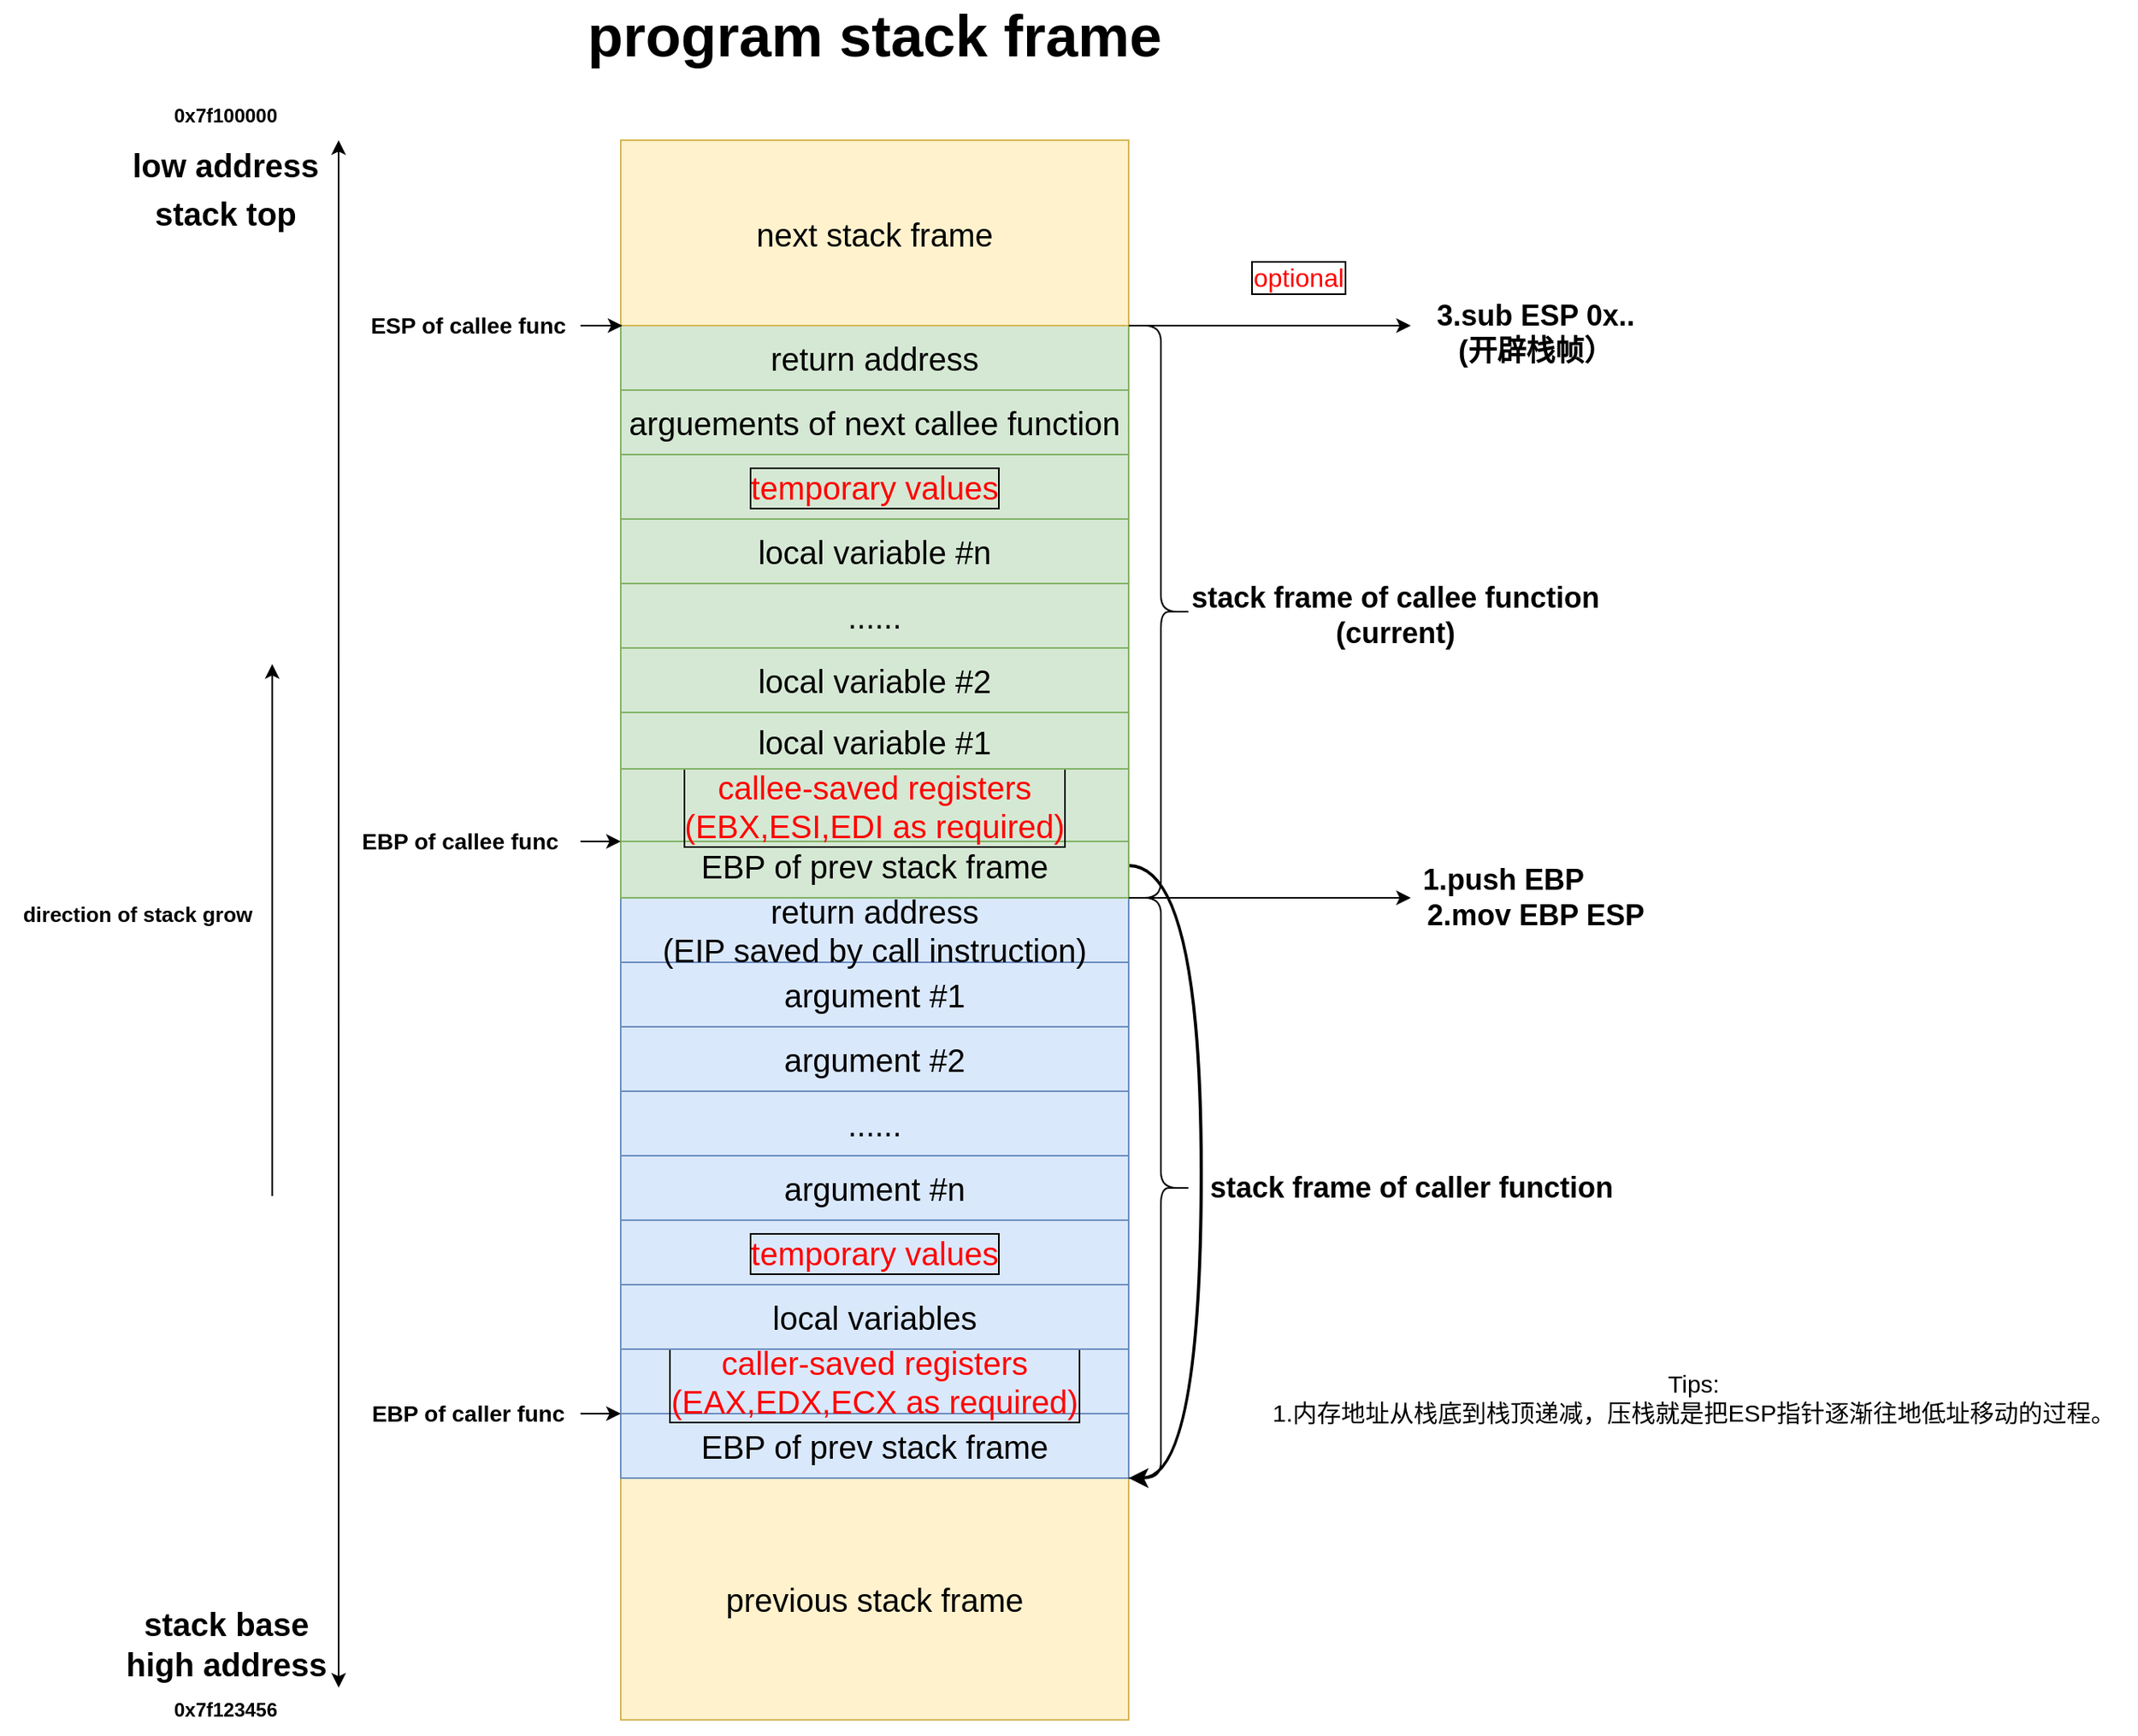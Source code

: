 <mxfile version="21.1.2" type="device">
  <diagram name="第 1 页" id="jYWZ5ftCczSTegx1JLaN">
    <mxGraphModel dx="2161" dy="857" grid="1" gridSize="10" guides="1" tooltips="1" connect="1" arrows="1" fold="1" page="1" pageScale="1" pageWidth="827" pageHeight="1169" math="0" shadow="0">
      <root>
        <mxCell id="0" />
        <mxCell id="1" parent="0" />
        <mxCell id="HEFVOKQseZ3eii3YLV9b-1" value="program stack frame" style="text;html=1;strokeColor=none;fillColor=none;align=center;verticalAlign=middle;whiteSpace=wrap;rounded=0;fontSize=36;fontStyle=1" vertex="1" parent="1">
          <mxGeometry x="308.13" y="40" width="378.75" height="30" as="geometry" />
        </mxCell>
        <mxCell id="HEFVOKQseZ3eii3YLV9b-2" value="previous stack frame" style="rounded=0;whiteSpace=wrap;html=1;fontSize=20;fillColor=#fff2cc;strokeColor=#d6b656;" vertex="1" parent="1">
          <mxGeometry x="340" y="950" width="315" height="150" as="geometry" />
        </mxCell>
        <mxCell id="HEFVOKQseZ3eii3YLV9b-3" value="" style="endArrow=classic;startArrow=classic;html=1;rounded=0;exitX=0.967;exitY=0.875;exitDx=0;exitDy=0;exitPerimeter=0;" edge="1" parent="1" source="HEFVOKQseZ3eii3YLV9b-6">
          <mxGeometry width="50" height="50" relative="1" as="geometry">
            <mxPoint x="165" y="1062" as="sourcePoint" />
            <mxPoint x="165" y="120" as="targetPoint" />
          </mxGeometry>
        </mxCell>
        <mxCell id="HEFVOKQseZ3eii3YLV9b-4" value="low address" style="text;html=1;strokeColor=none;fillColor=none;align=center;verticalAlign=middle;whiteSpace=wrap;rounded=0;fontSize=20;fontStyle=1" vertex="1" parent="1">
          <mxGeometry x="30" y="120" width="130" height="30" as="geometry" />
        </mxCell>
        <mxCell id="HEFVOKQseZ3eii3YLV9b-5" value="stack top" style="text;html=1;strokeColor=none;fillColor=none;align=center;verticalAlign=middle;whiteSpace=wrap;rounded=0;fontSize=20;fontStyle=1" vertex="1" parent="1">
          <mxGeometry x="45" y="150" width="100" height="30" as="geometry" />
        </mxCell>
        <mxCell id="HEFVOKQseZ3eii3YLV9b-6" value="high address" style="text;html=1;align=center;verticalAlign=middle;resizable=0;points=[];autosize=1;strokeColor=none;fillColor=none;fontSize=20;fontStyle=1" vertex="1" parent="1">
          <mxGeometry x="20" y="1045" width="150" height="40" as="geometry" />
        </mxCell>
        <mxCell id="HEFVOKQseZ3eii3YLV9b-7" value="stack base" style="text;html=1;align=center;verticalAlign=middle;resizable=0;points=[];autosize=1;strokeColor=none;fillColor=none;fontSize=20;fontStyle=1" vertex="1" parent="1">
          <mxGeometry x="30" y="1020" width="130" height="40" as="geometry" />
        </mxCell>
        <mxCell id="HEFVOKQseZ3eii3YLV9b-9" value="EBP of prev stack frame" style="rounded=0;whiteSpace=wrap;html=1;fontSize=20;fillColor=#dae8fc;strokeColor=#6c8ebf;" vertex="1" parent="1">
          <mxGeometry x="340" y="910" width="315" height="40" as="geometry" />
        </mxCell>
        <mxCell id="HEFVOKQseZ3eii3YLV9b-10" value="caller-saved registers&lt;br&gt;(EAX,EDX,ECX as required)" style="rounded=0;whiteSpace=wrap;html=1;fontSize=20;fillColor=#dae8fc;strokeColor=#6c8ebf;fontColor=#FF0000;labelBorderColor=default;" vertex="1" parent="1">
          <mxGeometry x="340" y="870" width="315" height="40" as="geometry" />
        </mxCell>
        <mxCell id="HEFVOKQseZ3eii3YLV9b-11" value="local variables" style="rounded=0;whiteSpace=wrap;html=1;fontSize=20;fillColor=#dae8fc;strokeColor=#6c8ebf;" vertex="1" parent="1">
          <mxGeometry x="340" y="830" width="315" height="40" as="geometry" />
        </mxCell>
        <mxCell id="HEFVOKQseZ3eii3YLV9b-12" value="&lt;font color=&quot;#ff0000&quot;&gt;temporary values&lt;/font&gt;" style="rounded=0;whiteSpace=wrap;html=1;fontSize=20;fillColor=#dae8fc;strokeColor=#6c8ebf;labelBorderColor=default;" vertex="1" parent="1">
          <mxGeometry x="340" y="790" width="315" height="40" as="geometry" />
        </mxCell>
        <mxCell id="HEFVOKQseZ3eii3YLV9b-13" value="argument #n" style="rounded=0;whiteSpace=wrap;html=1;fontSize=20;fillColor=#dae8fc;strokeColor=#6c8ebf;" vertex="1" parent="1">
          <mxGeometry x="340" y="750" width="315" height="40" as="geometry" />
        </mxCell>
        <mxCell id="HEFVOKQseZ3eii3YLV9b-16" value="......" style="rounded=0;whiteSpace=wrap;html=1;fontSize=20;fillColor=#dae8fc;strokeColor=#6c8ebf;" vertex="1" parent="1">
          <mxGeometry x="340" y="710" width="315" height="40" as="geometry" />
        </mxCell>
        <mxCell id="HEFVOKQseZ3eii3YLV9b-17" value="argument #2" style="rounded=0;whiteSpace=wrap;html=1;fontSize=20;fontStyle=0;fillColor=#dae8fc;strokeColor=#6c8ebf;" vertex="1" parent="1">
          <mxGeometry x="340" y="670" width="315" height="40" as="geometry" />
        </mxCell>
        <mxCell id="HEFVOKQseZ3eii3YLV9b-18" value="argument #1" style="rounded=0;whiteSpace=wrap;html=1;fontSize=20;fillColor=#dae8fc;strokeColor=#6c8ebf;" vertex="1" parent="1">
          <mxGeometry x="340" y="630" width="315" height="40" as="geometry" />
        </mxCell>
        <mxCell id="HEFVOKQseZ3eii3YLV9b-19" value="return address&lt;br&gt;(EIP saved by call instruction)" style="rounded=0;whiteSpace=wrap;html=1;fontSize=20;fillColor=#dae8fc;strokeColor=#6c8ebf;" vertex="1" parent="1">
          <mxGeometry x="340" y="590" width="315" height="40" as="geometry" />
        </mxCell>
        <mxCell id="HEFVOKQseZ3eii3YLV9b-20" value="0x7f123456" style="text;html=1;strokeColor=none;fillColor=none;align=center;verticalAlign=middle;whiteSpace=wrap;rounded=0;fontStyle=1" vertex="1" parent="1">
          <mxGeometry x="65" y="1079" width="60" height="30" as="geometry" />
        </mxCell>
        <mxCell id="HEFVOKQseZ3eii3YLV9b-22" value="0x7f100000" style="text;html=1;strokeColor=none;fillColor=none;align=center;verticalAlign=middle;whiteSpace=wrap;rounded=0;fontStyle=1" vertex="1" parent="1">
          <mxGeometry x="65" y="90" width="60" height="30" as="geometry" />
        </mxCell>
        <mxCell id="HEFVOKQseZ3eii3YLV9b-74" style="edgeStyle=orthogonalEdgeStyle;orthogonalLoop=1;jettySize=auto;html=1;entryX=1;entryY=1;entryDx=0;entryDy=0;strokeWidth=2;curved=1;" edge="1" parent="1" source="HEFVOKQseZ3eii3YLV9b-24" target="HEFVOKQseZ3eii3YLV9b-9">
          <mxGeometry relative="1" as="geometry">
            <mxPoint x="700" y="950" as="targetPoint" />
            <Array as="points">
              <mxPoint x="700" y="570" />
              <mxPoint x="700" y="950" />
            </Array>
          </mxGeometry>
        </mxCell>
        <mxCell id="HEFVOKQseZ3eii3YLV9b-24" value="EBP of prev stack frame" style="rounded=0;whiteSpace=wrap;html=1;fontSize=20;fillColor=#d5e8d4;strokeColor=#82b366;" vertex="1" parent="1">
          <mxGeometry x="340" y="550" width="315" height="40" as="geometry" />
        </mxCell>
        <mxCell id="HEFVOKQseZ3eii3YLV9b-25" value="&lt;font color=&quot;#ff0000&quot;&gt;callee-saved registers&lt;br&gt;(EBX,ESI,EDI as required)&lt;/font&gt;" style="rounded=0;whiteSpace=wrap;html=1;fontSize=20;fillColor=#d5e8d4;strokeColor=#82b366;labelBorderColor=default;" vertex="1" parent="1">
          <mxGeometry x="340" y="510" width="315" height="45" as="geometry" />
        </mxCell>
        <mxCell id="HEFVOKQseZ3eii3YLV9b-26" value="local variable #1" style="rounded=0;whiteSpace=wrap;html=1;fontSize=20;fillColor=#d5e8d4;strokeColor=#82b366;" vertex="1" parent="1">
          <mxGeometry x="340" y="475" width="315" height="35" as="geometry" />
        </mxCell>
        <mxCell id="HEFVOKQseZ3eii3YLV9b-27" value="local variable #2" style="rounded=0;whiteSpace=wrap;html=1;fontSize=20;fillColor=#d5e8d4;strokeColor=#82b366;" vertex="1" parent="1">
          <mxGeometry x="340" y="435" width="315" height="40" as="geometry" />
        </mxCell>
        <mxCell id="HEFVOKQseZ3eii3YLV9b-28" value="......" style="rounded=0;whiteSpace=wrap;html=1;fontSize=20;fillColor=#d5e8d4;strokeColor=#82b366;" vertex="1" parent="1">
          <mxGeometry x="340" y="395" width="315" height="40" as="geometry" />
        </mxCell>
        <mxCell id="HEFVOKQseZ3eii3YLV9b-29" value="local variable #n" style="rounded=0;whiteSpace=wrap;html=1;fontSize=20;fillColor=#d5e8d4;strokeColor=#82b366;" vertex="1" parent="1">
          <mxGeometry x="340" y="355" width="315" height="40" as="geometry" />
        </mxCell>
        <mxCell id="HEFVOKQseZ3eii3YLV9b-30" value="&lt;font color=&quot;#ff0000&quot;&gt;temporary values&lt;/font&gt;" style="rounded=0;whiteSpace=wrap;html=1;fontSize=20;fillColor=#d5e8d4;strokeColor=#82b366;labelBorderColor=default;" vertex="1" parent="1">
          <mxGeometry x="340" y="315" width="315" height="40" as="geometry" />
        </mxCell>
        <mxCell id="HEFVOKQseZ3eii3YLV9b-31" value="arguements of next callee function" style="rounded=0;whiteSpace=wrap;html=1;fontSize=20;fillColor=#d5e8d4;strokeColor=#82b366;" vertex="1" parent="1">
          <mxGeometry x="340" y="275" width="315" height="40" as="geometry" />
        </mxCell>
        <mxCell id="HEFVOKQseZ3eii3YLV9b-32" value="return address" style="rounded=0;whiteSpace=wrap;html=1;fontSize=20;fillColor=#d5e8d4;strokeColor=#82b366;" vertex="1" parent="1">
          <mxGeometry x="340" y="235" width="315" height="40" as="geometry" />
        </mxCell>
        <mxCell id="HEFVOKQseZ3eii3YLV9b-33" value="next stack frame" style="rounded=0;whiteSpace=wrap;html=1;fontSize=20;fillColor=#fff2cc;strokeColor=#d6b656;" vertex="1" parent="1">
          <mxGeometry x="340" y="120" width="315" height="115" as="geometry" />
        </mxCell>
        <mxCell id="HEFVOKQseZ3eii3YLV9b-34" value="" style="shape=curlyBracket;whiteSpace=wrap;html=1;rounded=1;flipH=1;labelPosition=right;verticalLabelPosition=middle;align=left;verticalAlign=middle;" vertex="1" parent="1">
          <mxGeometry x="655" y="590" width="40" height="360" as="geometry" />
        </mxCell>
        <mxCell id="HEFVOKQseZ3eii3YLV9b-35" value="stack frame of caller function" style="text;html=1;align=center;verticalAlign=middle;resizable=0;points=[];autosize=1;strokeColor=none;fillColor=none;fontSize=18;fontStyle=1" vertex="1" parent="1">
          <mxGeometry x="695" y="750" width="270" height="40" as="geometry" />
        </mxCell>
        <mxCell id="HEFVOKQseZ3eii3YLV9b-38" value="" style="shape=curlyBracket;whiteSpace=wrap;html=1;rounded=1;flipH=1;labelPosition=right;verticalLabelPosition=middle;align=left;verticalAlign=middle;strokeWidth=1;" vertex="1" parent="1">
          <mxGeometry x="655" y="235" width="40" height="355" as="geometry" />
        </mxCell>
        <mxCell id="HEFVOKQseZ3eii3YLV9b-39" value="stack frame of callee function&lt;br style=&quot;font-size: 18px;&quot;&gt;(current)" style="text;html=1;align=center;verticalAlign=middle;resizable=0;points=[];autosize=1;strokeColor=none;fillColor=none;fontSize=18;fontStyle=1" vertex="1" parent="1">
          <mxGeometry x="680" y="385" width="280" height="60" as="geometry" />
        </mxCell>
        <mxCell id="HEFVOKQseZ3eii3YLV9b-48" style="edgeStyle=orthogonalEdgeStyle;rounded=0;orthogonalLoop=1;jettySize=auto;html=1;" edge="1" parent="1" source="HEFVOKQseZ3eii3YLV9b-40">
          <mxGeometry relative="1" as="geometry">
            <mxPoint x="341" y="235" as="targetPoint" />
          </mxGeometry>
        </mxCell>
        <mxCell id="HEFVOKQseZ3eii3YLV9b-40" value="ESP of callee func" style="text;html=1;align=center;verticalAlign=middle;resizable=0;points=[];autosize=1;strokeColor=none;fillColor=none;fontSize=14;fontStyle=1" vertex="1" parent="1">
          <mxGeometry x="175" y="220" width="140" height="30" as="geometry" />
        </mxCell>
        <mxCell id="HEFVOKQseZ3eii3YLV9b-51" style="edgeStyle=orthogonalEdgeStyle;rounded=0;orthogonalLoop=1;jettySize=auto;html=1;" edge="1" parent="1" source="HEFVOKQseZ3eii3YLV9b-49">
          <mxGeometry relative="1" as="geometry">
            <mxPoint x="340" y="555.0" as="targetPoint" />
          </mxGeometry>
        </mxCell>
        <mxCell id="HEFVOKQseZ3eii3YLV9b-49" value="EBP of callee func" style="text;html=1;align=center;verticalAlign=middle;resizable=0;points=[];autosize=1;strokeColor=none;fillColor=none;fontSize=14;fontStyle=1" vertex="1" parent="1">
          <mxGeometry x="165" y="540" width="150" height="30" as="geometry" />
        </mxCell>
        <mxCell id="HEFVOKQseZ3eii3YLV9b-54" style="edgeStyle=orthogonalEdgeStyle;rounded=0;orthogonalLoop=1;jettySize=auto;html=1;" edge="1" parent="1" source="HEFVOKQseZ3eii3YLV9b-53">
          <mxGeometry relative="1" as="geometry">
            <mxPoint x="340" y="910" as="targetPoint" />
          </mxGeometry>
        </mxCell>
        <mxCell id="HEFVOKQseZ3eii3YLV9b-53" value="EBP of caller func" style="text;html=1;align=center;verticalAlign=middle;resizable=0;points=[];autosize=1;strokeColor=none;fillColor=none;fontSize=14;fontStyle=1" vertex="1" parent="1">
          <mxGeometry x="175" y="895" width="140" height="30" as="geometry" />
        </mxCell>
        <mxCell id="HEFVOKQseZ3eii3YLV9b-55" value="" style="endArrow=classic;html=1;rounded=0;" edge="1" parent="1">
          <mxGeometry width="50" height="50" relative="1" as="geometry">
            <mxPoint x="123.82" y="775" as="sourcePoint" />
            <mxPoint x="123.82" y="445" as="targetPoint" />
          </mxGeometry>
        </mxCell>
        <mxCell id="HEFVOKQseZ3eii3YLV9b-56" value="direction of stack grow" style="text;html=1;align=center;verticalAlign=middle;resizable=0;points=[];autosize=1;strokeColor=none;fillColor=none;fontStyle=1;fontSize=13;" vertex="1" parent="1">
          <mxGeometry x="-45" y="584.5" width="170" height="30" as="geometry" />
        </mxCell>
        <mxCell id="HEFVOKQseZ3eii3YLV9b-59" value="1.push EBP&amp;nbsp; &amp;nbsp; &amp;nbsp; &amp;nbsp;&amp;nbsp;&lt;br&gt;2.mov EBP ESP" style="text;html=1;align=center;verticalAlign=middle;resizable=0;points=[];autosize=1;strokeColor=none;fillColor=none;fontSize=18;fontStyle=1" vertex="1" parent="1">
          <mxGeometry x="827" y="560" width="160" height="60" as="geometry" />
        </mxCell>
        <mxCell id="HEFVOKQseZ3eii3YLV9b-69" value="optional" style="text;html=1;align=center;verticalAlign=middle;resizable=0;points=[];autosize=1;strokeColor=none;fillColor=none;fontSize=16;fontColor=#FF0000;labelBorderColor=default;" vertex="1" parent="1">
          <mxGeometry x="720" y="190" width="80" height="30" as="geometry" />
        </mxCell>
        <mxCell id="HEFVOKQseZ3eii3YLV9b-70" value="" style="endArrow=classic;html=1;rounded=0;exitX=1;exitY=1;exitDx=0;exitDy=0;" edge="1" parent="1" source="HEFVOKQseZ3eii3YLV9b-24">
          <mxGeometry width="50" height="50" relative="1" as="geometry">
            <mxPoint x="540" y="510" as="sourcePoint" />
            <mxPoint x="830" y="590" as="targetPoint" />
          </mxGeometry>
        </mxCell>
        <mxCell id="HEFVOKQseZ3eii3YLV9b-71" value="" style="endArrow=classic;html=1;rounded=0;exitX=1;exitY=0;exitDx=0;exitDy=0;" edge="1" parent="1" source="HEFVOKQseZ3eii3YLV9b-32">
          <mxGeometry width="50" height="50" relative="1" as="geometry">
            <mxPoint x="540" y="510" as="sourcePoint" />
            <mxPoint x="830" y="235" as="targetPoint" />
          </mxGeometry>
        </mxCell>
        <mxCell id="HEFVOKQseZ3eii3YLV9b-73" value="3.sub ESP 0x..&lt;br&gt;(开辟栈帧）" style="text;html=1;align=center;verticalAlign=middle;resizable=0;points=[];autosize=1;strokeColor=none;fillColor=none;fontSize=18;fontStyle=1" vertex="1" parent="1">
          <mxGeometry x="832" y="210" width="150" height="60" as="geometry" />
        </mxCell>
        <mxCell id="HEFVOKQseZ3eii3YLV9b-75" value="Tips:&lt;br style=&quot;font-size: 15px;&quot;&gt;1.内存地址从栈底到栈顶递减，压栈就是把ESP指针逐渐往地低址移动的过程。" style="text;html=1;align=center;verticalAlign=middle;resizable=0;points=[];autosize=1;strokeColor=none;fillColor=none;fontSize=15;fontStyle=0" vertex="1" parent="1">
          <mxGeometry x="730" y="875" width="550" height="50" as="geometry" />
        </mxCell>
      </root>
    </mxGraphModel>
  </diagram>
</mxfile>
